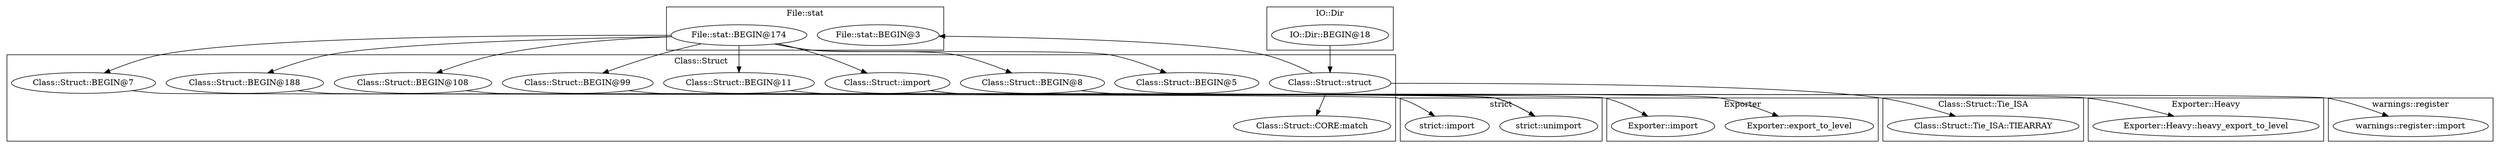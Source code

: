 digraph {
graph [overlap=false]
subgraph cluster_File_stat {
	label="File::stat";
	"File::stat::BEGIN@174";
	"File::stat::BEGIN@3";
}
subgraph cluster_IO_Dir {
	label="IO::Dir";
	"IO::Dir::BEGIN@18";
}
subgraph cluster_Exporter {
	label="Exporter";
	"Exporter::import";
	"Exporter::export_to_level";
}
subgraph cluster_Class_Struct_Tie_ISA {
	label="Class::Struct::Tie_ISA";
	"Class::Struct::Tie_ISA::TIEARRAY";
}
subgraph cluster_Class_Struct {
	label="Class::Struct";
	"Class::Struct::CORE:match";
	"Class::Struct::BEGIN@5";
	"Class::Struct::BEGIN@188";
	"Class::Struct::BEGIN@11";
	"Class::Struct::struct";
	"Class::Struct::import";
	"Class::Struct::BEGIN@7";
	"Class::Struct::BEGIN@108";
	"Class::Struct::BEGIN@8";
	"Class::Struct::BEGIN@99";
}
subgraph cluster_warnings_register {
	label="warnings::register";
	"warnings::register::import";
}
subgraph cluster_strict {
	label="strict";
	"strict::import";
	"strict::unimport";
}
subgraph cluster_Exporter_Heavy {
	label="Exporter::Heavy";
	"Exporter::Heavy::heavy_export_to_level";
}
"Class::Struct::BEGIN@11" -> "Exporter::import";
"Class::Struct::import" -> "Exporter::Heavy::heavy_export_to_level";
"Class::Struct::BEGIN@8" -> "warnings::register::import";
"Class::Struct::import" -> "Exporter::export_to_level";
"Class::Struct::BEGIN@99" -> "strict::unimport";
"Class::Struct::BEGIN@188" -> "strict::unimport";
"Class::Struct::BEGIN@108" -> "strict::unimport";
"File::stat::BEGIN@174" -> "Class::Struct::BEGIN@7";
"File::stat::BEGIN@174" -> "Class::Struct::BEGIN@8";
"File::stat::BEGIN@174" -> "Class::Struct::BEGIN@11";
"File::stat::BEGIN@174" -> "Class::Struct::BEGIN@108";
"Class::Struct::BEGIN@7" -> "strict::import";
"Class::Struct::struct" -> "Class::Struct::Tie_ISA::TIEARRAY";
"File::stat::BEGIN@174" -> "Class::Struct::BEGIN@99";
"File::stat::BEGIN@174" -> "Class::Struct::BEGIN@188";
"IO::Dir::BEGIN@18" -> "Class::Struct::struct";
"File::stat::BEGIN@174" -> "Class::Struct::import";
"File::stat::BEGIN@174" -> "Class::Struct::BEGIN@5";
"Class::Struct::struct" -> "Class::Struct::CORE:match";
"Class::Struct::struct" -> "File::stat::BEGIN@3";
}
